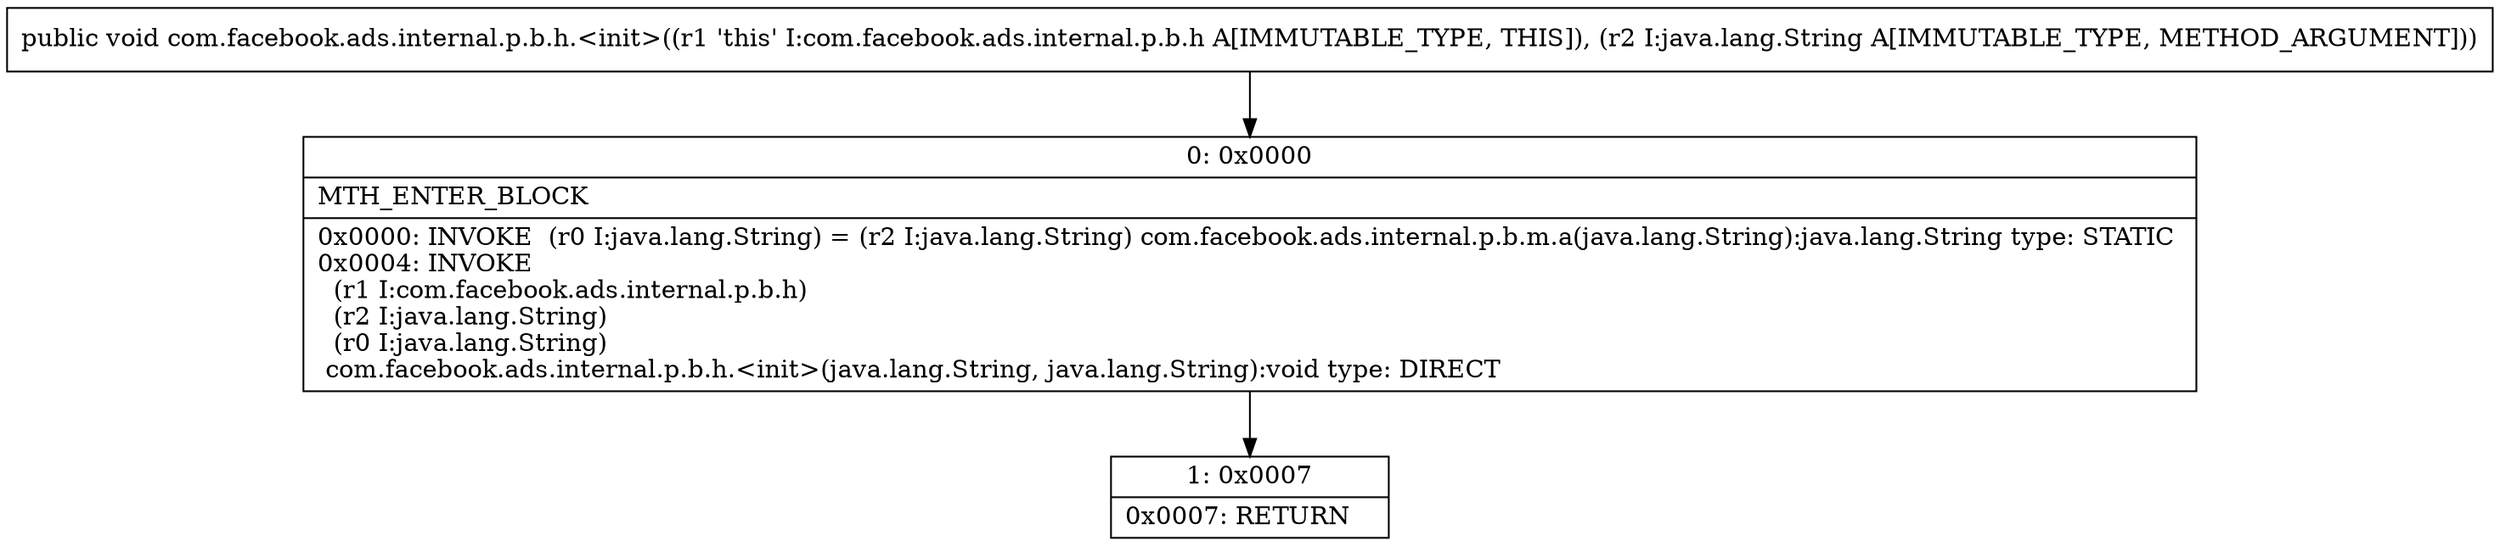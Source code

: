 digraph "CFG forcom.facebook.ads.internal.p.b.h.\<init\>(Ljava\/lang\/String;)V" {
Node_0 [shape=record,label="{0\:\ 0x0000|MTH_ENTER_BLOCK\l|0x0000: INVOKE  (r0 I:java.lang.String) = (r2 I:java.lang.String) com.facebook.ads.internal.p.b.m.a(java.lang.String):java.lang.String type: STATIC \l0x0004: INVOKE  \l  (r1 I:com.facebook.ads.internal.p.b.h)\l  (r2 I:java.lang.String)\l  (r0 I:java.lang.String)\l com.facebook.ads.internal.p.b.h.\<init\>(java.lang.String, java.lang.String):void type: DIRECT \l}"];
Node_1 [shape=record,label="{1\:\ 0x0007|0x0007: RETURN   \l}"];
MethodNode[shape=record,label="{public void com.facebook.ads.internal.p.b.h.\<init\>((r1 'this' I:com.facebook.ads.internal.p.b.h A[IMMUTABLE_TYPE, THIS]), (r2 I:java.lang.String A[IMMUTABLE_TYPE, METHOD_ARGUMENT])) }"];
MethodNode -> Node_0;
Node_0 -> Node_1;
}

